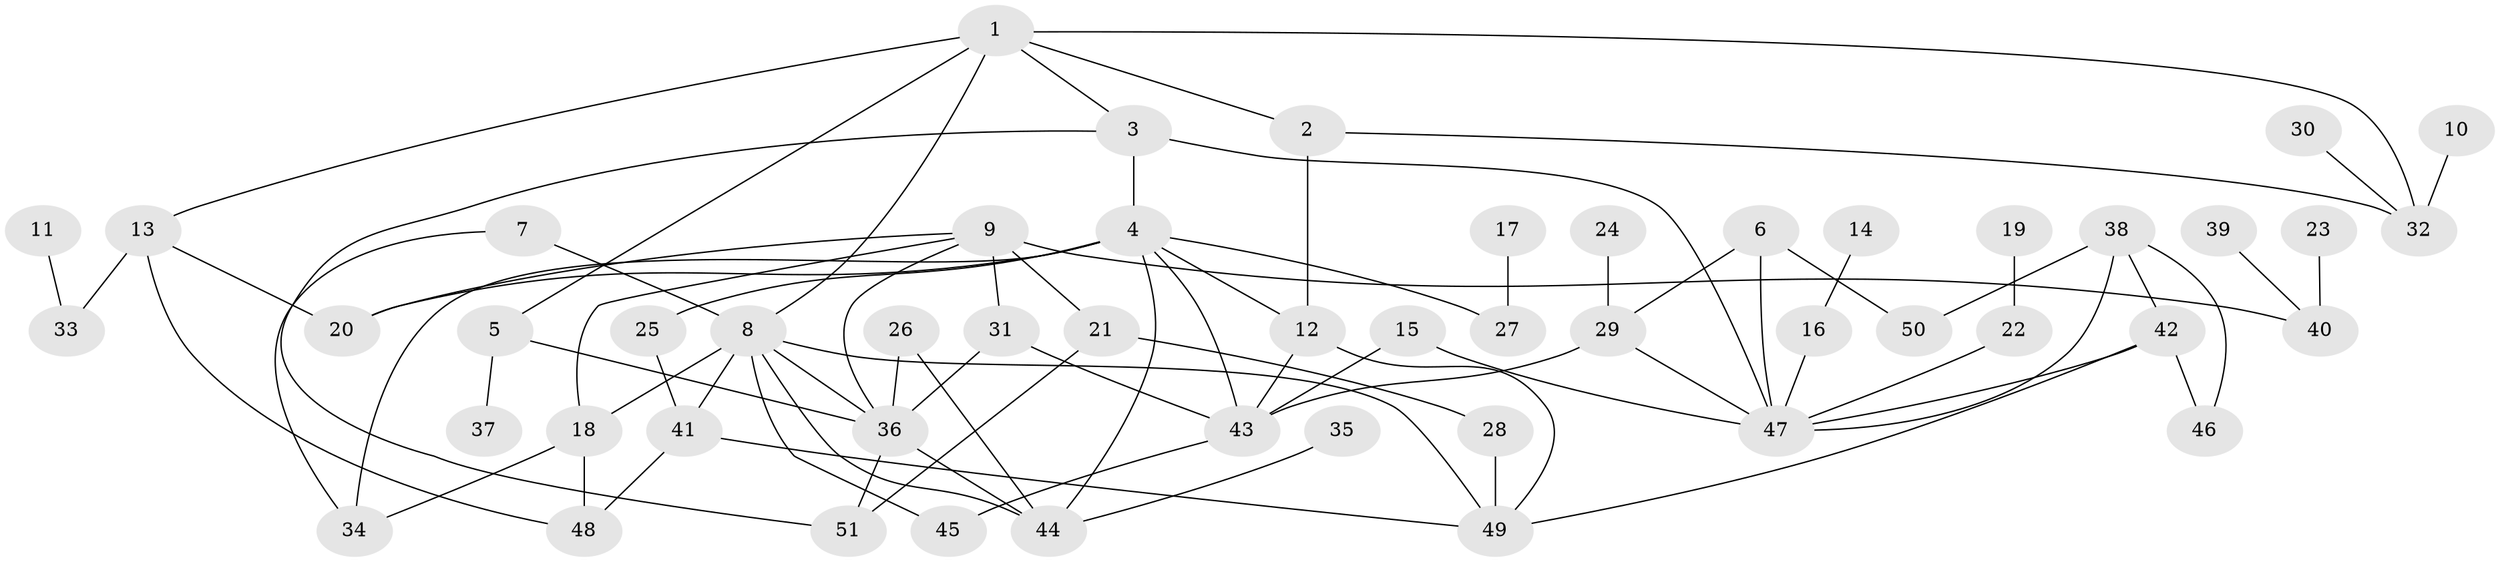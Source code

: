 // original degree distribution, {4: 0.19607843137254902, 3: 0.22549019607843138, 6: 0.029411764705882353, 5: 0.0196078431372549, 7: 0.0196078431372549, 2: 0.22549019607843138, 1: 0.28431372549019607}
// Generated by graph-tools (version 1.1) at 2025/49/03/09/25 03:49:24]
// undirected, 51 vertices, 80 edges
graph export_dot {
graph [start="1"]
  node [color=gray90,style=filled];
  1;
  2;
  3;
  4;
  5;
  6;
  7;
  8;
  9;
  10;
  11;
  12;
  13;
  14;
  15;
  16;
  17;
  18;
  19;
  20;
  21;
  22;
  23;
  24;
  25;
  26;
  27;
  28;
  29;
  30;
  31;
  32;
  33;
  34;
  35;
  36;
  37;
  38;
  39;
  40;
  41;
  42;
  43;
  44;
  45;
  46;
  47;
  48;
  49;
  50;
  51;
  1 -- 2 [weight=1.0];
  1 -- 3 [weight=1.0];
  1 -- 5 [weight=1.0];
  1 -- 8 [weight=1.0];
  1 -- 13 [weight=1.0];
  1 -- 32 [weight=1.0];
  2 -- 12 [weight=1.0];
  2 -- 32 [weight=1.0];
  3 -- 4 [weight=2.0];
  3 -- 47 [weight=1.0];
  3 -- 51 [weight=1.0];
  4 -- 12 [weight=1.0];
  4 -- 20 [weight=1.0];
  4 -- 25 [weight=1.0];
  4 -- 27 [weight=1.0];
  4 -- 34 [weight=1.0];
  4 -- 43 [weight=1.0];
  4 -- 44 [weight=1.0];
  5 -- 36 [weight=1.0];
  5 -- 37 [weight=1.0];
  6 -- 29 [weight=1.0];
  6 -- 47 [weight=1.0];
  6 -- 50 [weight=1.0];
  7 -- 8 [weight=1.0];
  7 -- 34 [weight=1.0];
  8 -- 18 [weight=1.0];
  8 -- 36 [weight=1.0];
  8 -- 41 [weight=1.0];
  8 -- 44 [weight=1.0];
  8 -- 45 [weight=1.0];
  8 -- 49 [weight=1.0];
  9 -- 18 [weight=1.0];
  9 -- 20 [weight=1.0];
  9 -- 21 [weight=1.0];
  9 -- 31 [weight=1.0];
  9 -- 36 [weight=1.0];
  9 -- 40 [weight=1.0];
  10 -- 32 [weight=1.0];
  11 -- 33 [weight=1.0];
  12 -- 43 [weight=1.0];
  12 -- 49 [weight=1.0];
  13 -- 20 [weight=1.0];
  13 -- 33 [weight=1.0];
  13 -- 48 [weight=1.0];
  14 -- 16 [weight=1.0];
  15 -- 43 [weight=1.0];
  15 -- 47 [weight=1.0];
  16 -- 47 [weight=1.0];
  17 -- 27 [weight=1.0];
  18 -- 34 [weight=1.0];
  18 -- 48 [weight=1.0];
  19 -- 22 [weight=1.0];
  21 -- 28 [weight=1.0];
  21 -- 51 [weight=1.0];
  22 -- 47 [weight=1.0];
  23 -- 40 [weight=1.0];
  24 -- 29 [weight=1.0];
  25 -- 41 [weight=1.0];
  26 -- 36 [weight=1.0];
  26 -- 44 [weight=1.0];
  28 -- 49 [weight=1.0];
  29 -- 43 [weight=2.0];
  29 -- 47 [weight=1.0];
  30 -- 32 [weight=1.0];
  31 -- 36 [weight=1.0];
  31 -- 43 [weight=1.0];
  35 -- 44 [weight=1.0];
  36 -- 44 [weight=1.0];
  36 -- 51 [weight=1.0];
  38 -- 42 [weight=1.0];
  38 -- 46 [weight=1.0];
  38 -- 47 [weight=1.0];
  38 -- 50 [weight=1.0];
  39 -- 40 [weight=1.0];
  41 -- 48 [weight=1.0];
  41 -- 49 [weight=1.0];
  42 -- 46 [weight=1.0];
  42 -- 47 [weight=1.0];
  42 -- 49 [weight=1.0];
  43 -- 45 [weight=1.0];
}
